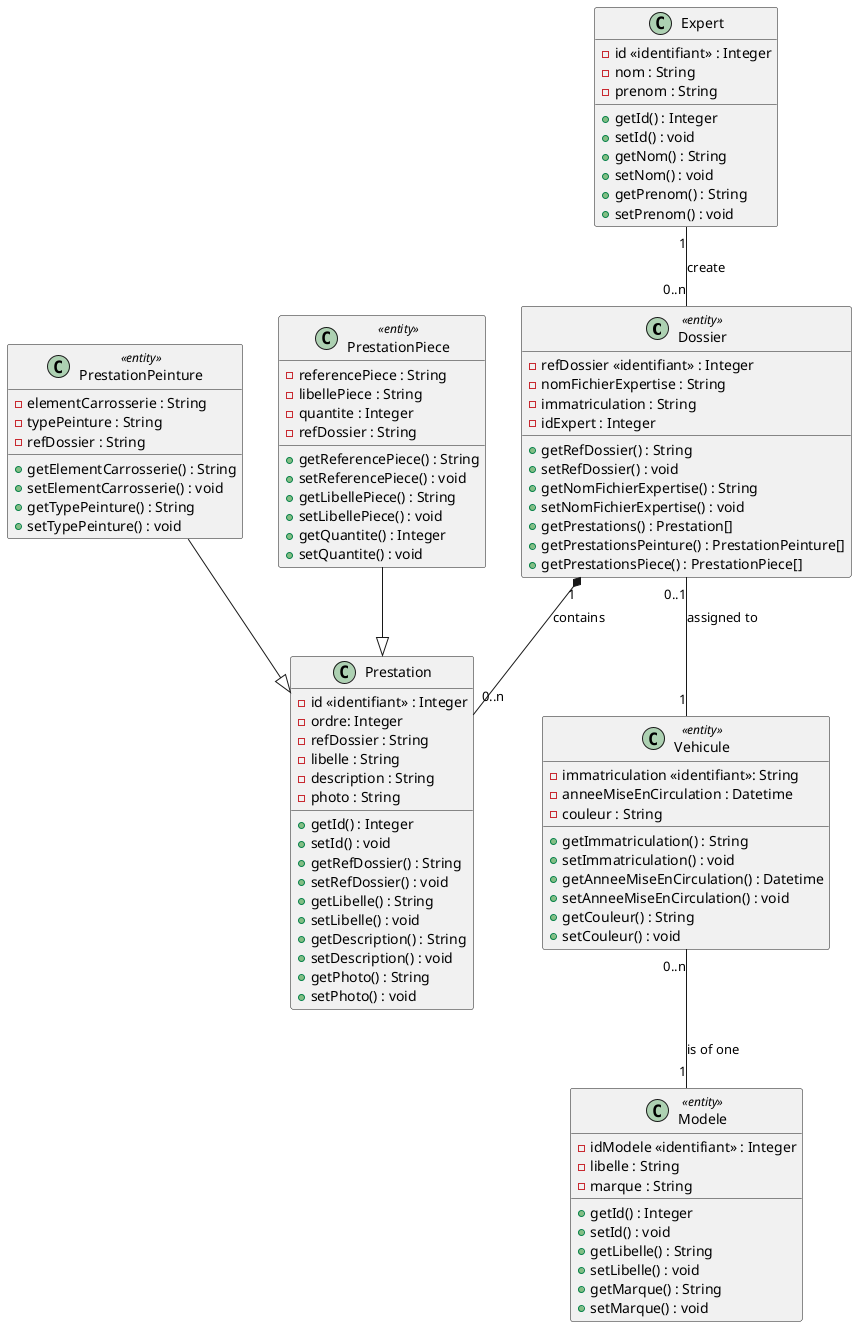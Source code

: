 @startuml

class Dossier <<entity>>{
	-refDossier <<identifiant>> : Integer
	-nomFichierExpertise : String
	-immatriculation : String
	-idExpert : Integer
	+getRefDossier() : String
	+setRefDossier() : void
	+getNomFichierExpertise() : String
	+setNomFichierExpertise() : void
	+getPrestations() : Prestation[]
	+getPrestationsPeinture() : PrestationPeinture[]
	+getPrestationsPiece() : PrestationPiece[]
}
class Vehicule <<entity>>{
	-immatriculation <<identifiant>>: String
	-anneeMiseEnCirculation : Datetime
	-couleur : String
	+getImmatriculation() : String
	+setImmatriculation() : void
	+getAnneeMiseEnCirculation() : Datetime
	+setAnneeMiseEnCirculation() : void
	+getCouleur() : String
	+setCouleur() : void
}
class Modele <<entity>>{
	-idModele <<identifiant>> : Integer
	-libelle : String
	-marque : String
	+getId() : Integer
	+setId() : void
	+getLibelle() : String
	+setLibelle() : void
	+getMarque() : String
	+setMarque() : void
}
class Prestation {
	-id <<identifiant>> : Integer
	-ordre: Integer
	-refDossier : String
	-libelle : String
	-description : String
	-photo : String
	+getId() : Integer
	+setId() : void
	+getRefDossier() : String
	+setRefDossier() : void
	+getLibelle() : String
	+setLibelle() : void
	+getDescription() : String
	+setDescription() : void
	+getPhoto() : String
	+setPhoto() : void
}
class PrestationPeinture <<entity>>{
	-elementCarrosserie : String
	-typePeinture : String
	-refDossier : String
	+getElementCarrosserie() : String
	+setElementCarrosserie() : void
	+getTypePeinture() : String
	+setTypePeinture() : void
}
class PrestationPiece <<entity>>{
	-referencePiece : String
	-libellePiece : String
	-quantite : Integer
	-refDossier : String
	+getReferencePiece() : String
	+setReferencePiece() : void
	+getLibellePiece() : String
	+setLibellePiece() : void
	+getQuantite() : Integer
	+setQuantite() : void
} 

class Expert {
	-id <<identifiant>> : Integer
	-nom : String
	-prenom : String
	+getId() : Integer
	+setId() : void
	+getNom() : String
	+setNom() : void
	+getPrenom() : String
	+setPrenom() : void
}

PrestationPeinture --|> Prestation
PrestationPiece --|> Prestation
Dossier "0..1" -- "1" Vehicule : assigned to
Vehicule "0..n" -- "1" Modele : is of one
Dossier "1" *-- "0..n" Prestation : contains
Expert "1" -- "0..n" Dossier : create
@enduml



' La société RestiLoc expertise les véhicules restitués en fin de contrat de location, pour le compte des sociétés de financement. Dans ce cadre, le rôle de l'expert est d'effectuer un état des lieux de chaque véhicule restitué de façon à informer précisément la société de financement sur les besoins de remise en état. À partir de cette expertise et de son propre barème de dépréciation, la société de financement facturera le client et décidera d’effectuer ou pas, des travaux de remise en état avant de mettre ou de faire mettre le véhicule sur le marché de l'occasion. RestiLoc ne s’occupe donc ni de chiffrer en euros les prestations de remise en état nécessaires, ni de réparer ou de faire réparer.
' Dans le cadre de l'évolution du système d'information de RestiLoc, il est demandé à la DSI de faire évoluer l'application Torapix de manière à renseigner le détail des prestations de remise en état nécessaires (PREE) identifiées par l’expert pour chaque dossier.

' Un dossier d’expertise correspond à un seul véhicule. L’expert est chargé de relever les éventuelles PREE nécessaires. Ces prestations seront identifiées par la référence du dossier d’expertise suivie d'un numéro d'ordre (numéro séquentiel de 1 à x). Chaque prestation sera décrite par un libellé (texte court) et pourra être précisée par une description (texte long). Au cours de cette expertise, une photo est réalisée pour preuve, pour chaque prestation de remise en état nécessaire. Le nom de cette photo est à mémoriser.
' Il existe deux types de prestations de remise en état :
' -	les prestations "peinture" ;
' -	les prestations "pièce".

' Une prestation de remise en état "peinture" concerne des travaux sur un ou plusieurs éléments de carrosserie du véhicule restitué (par exemple : pare-chocs avant, aile avant gauche, …), chacun nécessitant un traitement de peinture (par exemple : "réaliser un voile", "réparer et peindre partiellement" ou "réparer et peindre complètement", …).

' Une prestation de remise en état "pièce" concerne le remplacement de pièces lorsque celles-ci sont cassées ou très abimées Il faut mémoriser quelles sont les pièces à changer (par exemple : boite à gants, essuie-glace, roue de secours, …) et dans quelle quantité, sachant que chaque pièce possède une référence et un libellé.

